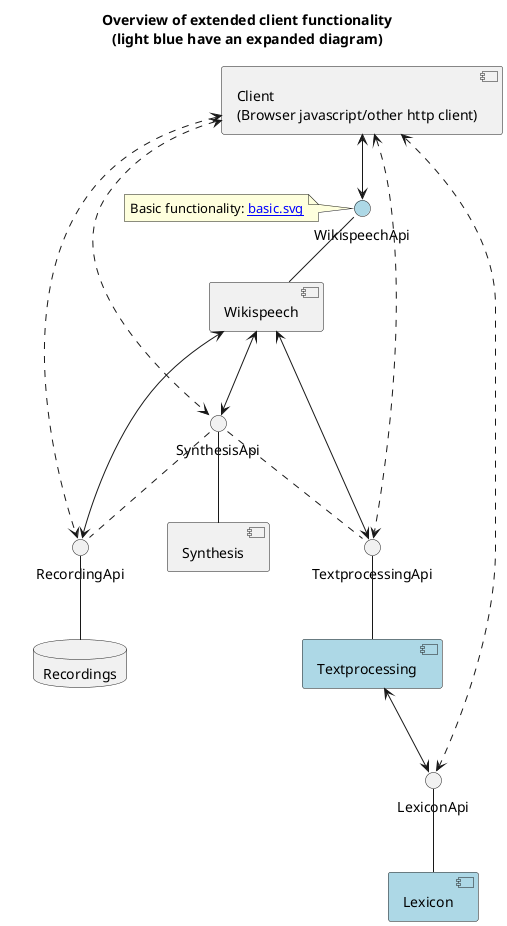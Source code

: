 @startuml

title
Overview of extended client functionality
(light blue have an expanded diagram)
end title

component "Client\n(Browser javascript/other http client)" as Client

component Wikispeech

component Textprocessing #lightblue
url of Textprocessing is [[textprocessing2.svg]]

component Lexicon #lightblue
url of Lexicon is [[Lexicon.svg]]

component Synthesis


interface WikispeechApi #lightblue
note left: Basic functionality: [[basic.svg]]
'note left: Client sends text/html/markup

interface TextprocessingApi
interface LexiconApi
interface SynthesisApi
interface RecordingApi
database Recordings

Client <--> WikispeechApi
url of WikispeechApi is [[WikispeechApi.svg]]
'note right: Client receives markup

WikispeechApi -- Wikispeech

Wikispeech <--> TextprocessingApi
': "Send text/html\nReceive linguistic markup"
TextprocessingApi -- Textprocessing

Wikispeech <--> SynthesisApi
': "Send linguistic markup\nReceive speech markup"
SynthesisApi -- Synthesis

Wikispeech <--> RecordingApi
RecordingApi -- Recordings

Textprocessing <--> LexiconApi

LexiconApi -- Lexicon

Client <..> LexiconApi
Client <..> TextprocessingApi
Client <..> SynthesisApi
Client <..> RecordingApi

SynthesisApi .. RecordingApi
SynthesisApi .. TextprocessingApi


@enduml
